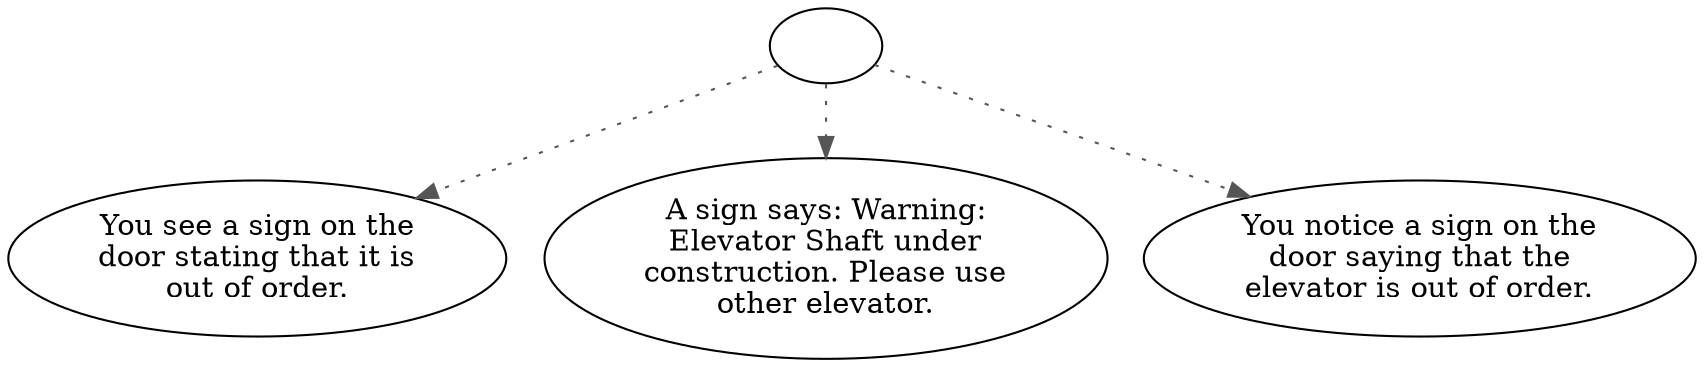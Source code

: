 digraph VBROKELV {
  "start" [style=filled       fillcolor="#FFFFFF"       color="#000000"]
  "start" -> "look_at_p_proc" [style=dotted color="#555555"]
  "start" -> "description_p_proc" [style=dotted color="#555555"]
  "start" -> "use_p_proc" [style=dotted color="#555555"]
  "start" [label=""]
  "use_p_proc" [style=filled       fillcolor="#FFFFFF"       color="#000000"]
  "use_p_proc" [label="You notice a sign on the\ndoor saying that the\nelevator is out of order."]
  "look_at_p_proc" [style=filled       fillcolor="#FFFFFF"       color="#000000"]
  "look_at_p_proc" [label="You see a sign on the\ndoor stating that it is\nout of order."]
  "description_p_proc" [style=filled       fillcolor="#FFFFFF"       color="#000000"]
  "description_p_proc" [label="A sign says: Warning:\nElevator Shaft under\nconstruction. Please use\nother elevator."]
}